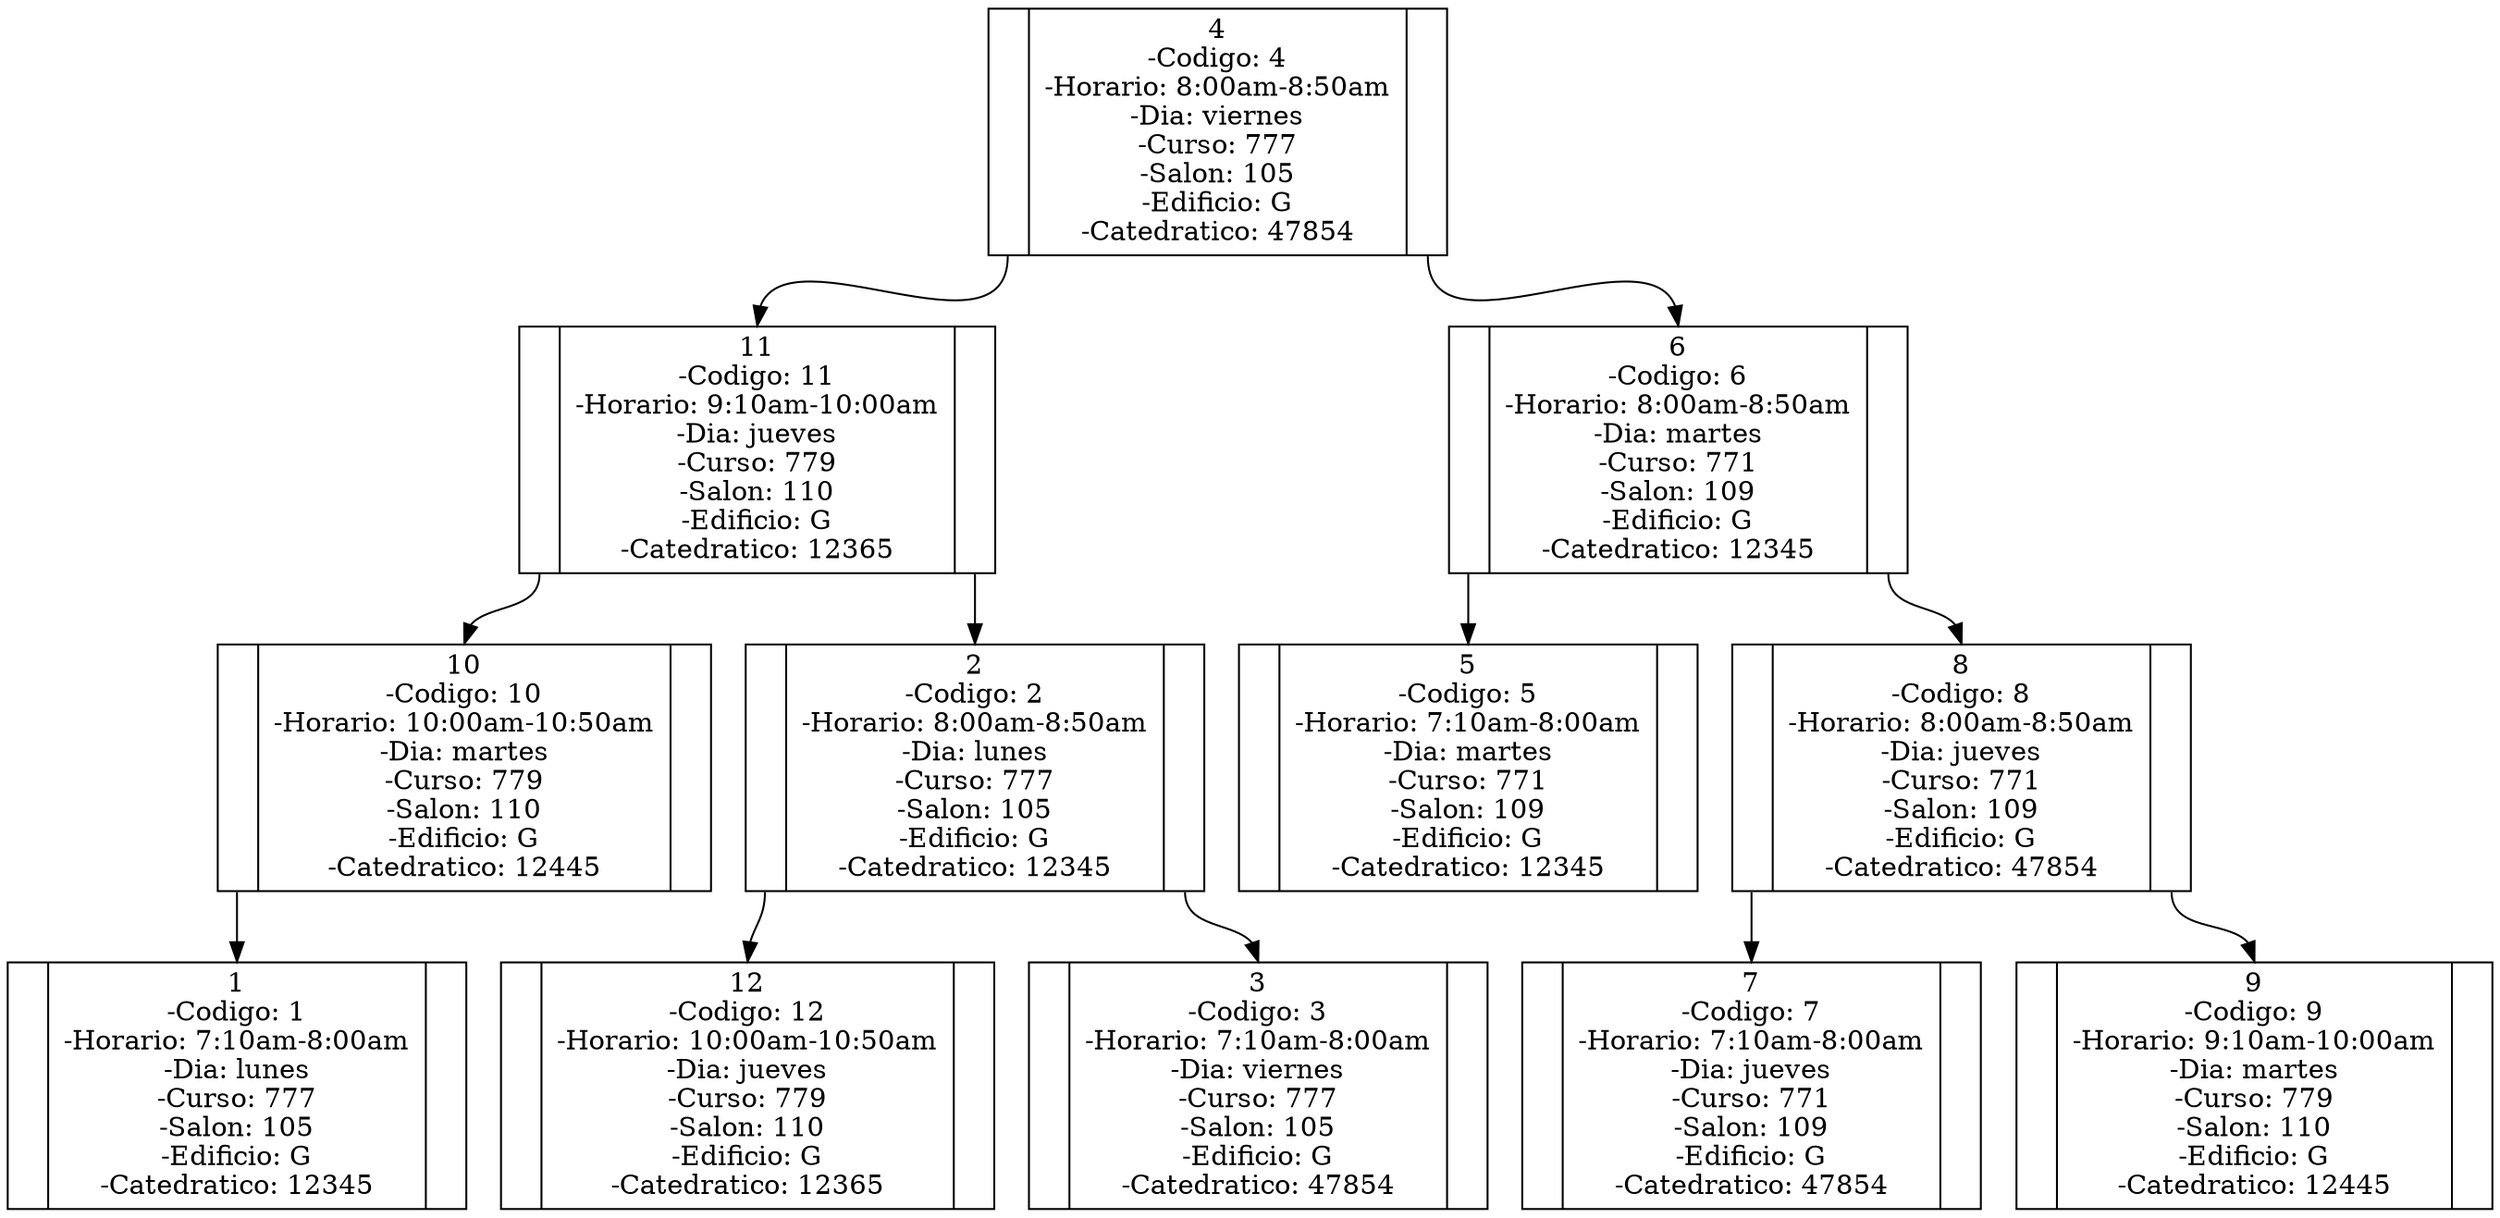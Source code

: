 digraph HORARIOS {
node[shape = record,height=.1];
nodeAVL1[label = "<f0> |<f1> 1\n-Codigo: 1\n-Horario: 7:10am-8:00am\n-Dia: lunes\n-Curso: 777\n-Salon: 105\n-Edificio: G\n-Catedratico: 12345|<f2> "];
nodeAVL10[label = "<f0> |<f1> 10\n-Codigo: 10\n-Horario: 10:00am-10:50am\n-Dia: martes\n-Curso: 779\n-Salon: 110\n-Edificio: G\n-Catedratico: 12445|<f2> "];
nodeAVL11[label = "<f0> |<f1> 11\n-Codigo: 11\n-Horario: 9:10am-10:00am\n-Dia: jueves\n-Curso: 779\n-Salon: 110\n-Edificio: G\n-Catedratico: 12365|<f2> "];
nodeAVL12[label = "<f0> |<f1> 12\n-Codigo: 12\n-Horario: 10:00am-10:50am\n-Dia: jueves\n-Curso: 779\n-Salon: 110\n-Edificio: G\n-Catedratico: 12365|<f2> "];
nodeAVL2[label = "<f0> |<f1> 2\n-Codigo: 2\n-Horario: 8:00am-8:50am\n-Dia: lunes\n-Curso: 777\n-Salon: 105\n-Edificio: G\n-Catedratico: 12345|<f2> "];
nodeAVL3[label = "<f0> |<f1> 3\n-Codigo: 3\n-Horario: 7:10am-8:00am\n-Dia: viernes\n-Curso: 777\n-Salon: 105\n-Edificio: G\n-Catedratico: 47854|<f2> "];
nodeAVL4[label = "<f0> |<f1> 4\n-Codigo: 4\n-Horario: 8:00am-8:50am\n-Dia: viernes\n-Curso: 777\n-Salon: 105\n-Edificio: G\n-Catedratico: 47854|<f2> "];
nodeAVL5[label = "<f0> |<f1> 5\n-Codigo: 5\n-Horario: 7:10am-8:00am\n-Dia: martes\n-Curso: 771\n-Salon: 109\n-Edificio: G\n-Catedratico: 12345|<f2> "];
nodeAVL6[label = "<f0> |<f1> 6\n-Codigo: 6\n-Horario: 8:00am-8:50am\n-Dia: martes\n-Curso: 771\n-Salon: 109\n-Edificio: G\n-Catedratico: 12345|<f2> "];
nodeAVL7[label = "<f0> |<f1> 7\n-Codigo: 7\n-Horario: 7:10am-8:00am\n-Dia: jueves\n-Curso: 771\n-Salon: 109\n-Edificio: G\n-Catedratico: 47854|<f2> "];
nodeAVL8[label = "<f0> |<f1> 8\n-Codigo: 8\n-Horario: 8:00am-8:50am\n-Dia: jueves\n-Curso: 771\n-Salon: 109\n-Edificio: G\n-Catedratico: 47854|<f2> "];
nodeAVL9[label = "<f0> |<f1> 9\n-Codigo: 9\n-Horario: 9:10am-10:00am\n-Dia: martes\n-Curso: 779\n-Salon: 110\n-Edificio: G\n-Catedratico: 12445|<f2> "];
"nodeAVL10":f0 -> "nodeAVL1":f1;
"nodeAVL11":f2 -> "nodeAVL2":f1;
"nodeAVL11":f0 -> "nodeAVL10":f1;
"nodeAVL2":f2 -> "nodeAVL3":f1;
"nodeAVL2":f0 -> "nodeAVL12":f1;
"nodeAVL4":f2 -> "nodeAVL6":f1;
"nodeAVL4":f0 -> "nodeAVL11":f1;
"nodeAVL6":f2 -> "nodeAVL8":f1;
"nodeAVL6":f0 -> "nodeAVL5":f1;
"nodeAVL8":f2 -> "nodeAVL9":f1;
"nodeAVL8":f0 -> "nodeAVL7":f1;

}